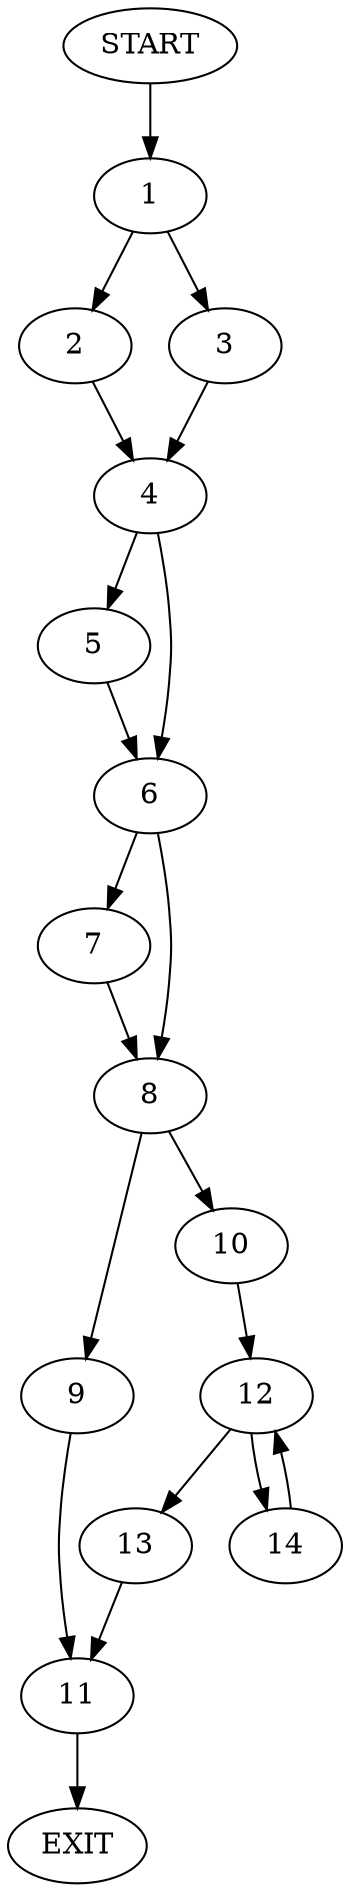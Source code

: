 digraph {
0 [label="START"]
15 [label="EXIT"]
0 -> 1
1 -> 2
1 -> 3
2 -> 4
3 -> 4
4 -> 5
4 -> 6
5 -> 6
6 -> 7
6 -> 8
8 -> 9
8 -> 10
7 -> 8
9 -> 11
10 -> 12
12 -> 13
12 -> 14
14 -> 12
13 -> 11
11 -> 15
}
